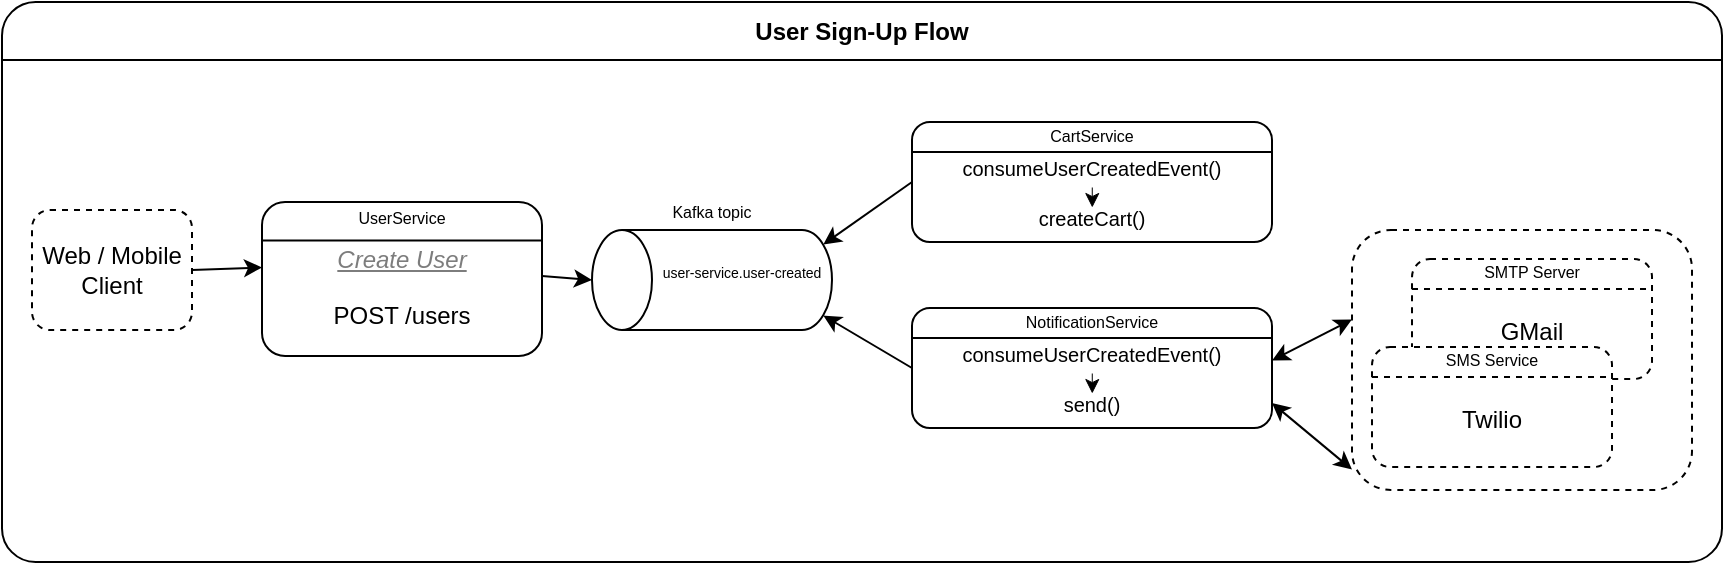 <mxfile version="26.0.9">
  <diagram name="Page-1" id="f3sKI08DT53LdeYLr7_q">
    <mxGraphModel dx="896" dy="567" grid="1" gridSize="10" guides="1" tooltips="1" connect="1" arrows="1" fold="1" page="1" pageScale="1" pageWidth="900" pageHeight="550" math="0" shadow="0" adaptiveColors="none">
      <root>
        <mxCell id="0" />
        <mxCell id="1" parent="0" />
        <mxCell id="NqkqQAfcr6dbnMAMPr-2-13" value="" style="group;movable=0;resizable=0;rotatable=0;deletable=0;editable=0;locked=1;connectable=0;" parent="1" vertex="1" connectable="0">
          <mxGeometry x="40" y="40" width="860" height="280" as="geometry" />
        </mxCell>
        <mxCell id="2V34EGgNrAiiEq9Zb2Lp-47" value="" style="rounded=1;whiteSpace=wrap;html=1;container=0;arcSize=6;movable=1;resizable=1;rotatable=1;deletable=1;editable=1;locked=0;connectable=1;" parent="NqkqQAfcr6dbnMAMPr-2-13" vertex="1">
          <mxGeometry width="860.0" height="280" as="geometry" />
        </mxCell>
        <mxCell id="2V34EGgNrAiiEq9Zb2Lp-48" value="" style="endArrow=none;html=1;rounded=0;exitX=0;exitY=0.25;exitDx=0;exitDy=0;entryX=1;entryY=0.25;entryDx=0;entryDy=0;movable=1;resizable=1;rotatable=1;deletable=1;editable=1;locked=0;connectable=1;" parent="NqkqQAfcr6dbnMAMPr-2-13" edge="1">
          <mxGeometry width="50" height="50" relative="1" as="geometry">
            <mxPoint y="29.05" as="sourcePoint" />
            <mxPoint x="860" y="29.05" as="targetPoint" />
          </mxGeometry>
        </mxCell>
        <mxCell id="2V34EGgNrAiiEq9Zb2Lp-49" value="&lt;b&gt;&lt;font style=&quot;font-size: 12px;&quot;&gt;User Sign-Up Flow&lt;/font&gt;&lt;/b&gt;" style="text;html=1;align=center;verticalAlign=middle;whiteSpace=wrap;rounded=0;fontSize=8;container=0;movable=1;resizable=1;rotatable=1;deletable=1;editable=1;locked=0;connectable=1;" parent="NqkqQAfcr6dbnMAMPr-2-13" vertex="1">
          <mxGeometry width="860.0" height="30" as="geometry" />
        </mxCell>
        <mxCell id="NqkqQAfcr6dbnMAMPr-2-2" value="" style="rounded=1;whiteSpace=wrap;html=1;dashed=1;container=0;movable=1;resizable=1;rotatable=1;deletable=1;editable=1;locked=0;connectable=1;" parent="1" vertex="1">
          <mxGeometry x="745.005" y="168.5" width="120" height="60" as="geometry" />
        </mxCell>
        <mxCell id="NqkqQAfcr6dbnMAMPr-2-3" value="" style="endArrow=none;html=1;rounded=0;exitX=0;exitY=0.25;exitDx=0;exitDy=0;entryX=1;entryY=0.25;entryDx=0;entryDy=0;dashed=1;movable=1;resizable=1;rotatable=1;deletable=1;editable=1;locked=0;connectable=1;" parent="1" source="NqkqQAfcr6dbnMAMPr-2-2" target="NqkqQAfcr6dbnMAMPr-2-2" edge="1">
          <mxGeometry width="50" height="50" relative="1" as="geometry">
            <mxPoint x="755.005" y="188.28" as="sourcePoint" />
            <mxPoint x="805.245" y="148.5" as="targetPoint" />
          </mxGeometry>
        </mxCell>
        <mxCell id="NqkqQAfcr6dbnMAMPr-2-4" value="SMTP Server" style="text;html=1;align=center;verticalAlign=middle;whiteSpace=wrap;rounded=0;fontSize=8;container=0;movable=1;resizable=1;rotatable=1;deletable=1;editable=1;locked=0;connectable=1;" parent="1" vertex="1">
          <mxGeometry x="745.005" y="168.5" width="120" height="13" as="geometry" />
        </mxCell>
        <mxCell id="NqkqQAfcr6dbnMAMPr-2-5" value="GMail" style="text;html=1;align=center;verticalAlign=middle;whiteSpace=wrap;rounded=0;container=0;movable=1;resizable=1;rotatable=1;deletable=1;editable=1;locked=0;connectable=1;" parent="1" vertex="1">
          <mxGeometry x="745.005" y="181.5" width="120" height="47" as="geometry" />
        </mxCell>
        <mxCell id="NqkqQAfcr6dbnMAMPr-2-6" value="" style="rounded=1;whiteSpace=wrap;html=1;dashed=1;container=0;movable=1;resizable=1;rotatable=1;deletable=1;editable=1;locked=0;connectable=1;" parent="1" vertex="1">
          <mxGeometry x="725.005" y="212.5" width="120" height="60" as="geometry" />
        </mxCell>
        <mxCell id="NqkqQAfcr6dbnMAMPr-2-7" value="" style="endArrow=none;html=1;rounded=0;exitX=0;exitY=0.25;exitDx=0;exitDy=0;entryX=1;entryY=0.25;entryDx=0;entryDy=0;dashed=1;movable=1;resizable=1;rotatable=1;deletable=1;editable=1;locked=0;connectable=1;" parent="1" source="NqkqQAfcr6dbnMAMPr-2-6" target="NqkqQAfcr6dbnMAMPr-2-6" edge="1">
          <mxGeometry width="50" height="50" relative="1" as="geometry">
            <mxPoint x="735.005" y="232.28" as="sourcePoint" />
            <mxPoint x="785.245" y="192.5" as="targetPoint" />
          </mxGeometry>
        </mxCell>
        <mxCell id="NqkqQAfcr6dbnMAMPr-2-8" value="SMS Service" style="text;html=1;align=center;verticalAlign=middle;whiteSpace=wrap;rounded=0;fontSize=8;container=0;movable=1;resizable=1;rotatable=1;deletable=1;editable=1;locked=0;connectable=1;" parent="1" vertex="1">
          <mxGeometry x="725.005" y="212.5" width="120" height="13" as="geometry" />
        </mxCell>
        <mxCell id="NqkqQAfcr6dbnMAMPr-2-9" value="Twilio" style="text;html=1;align=center;verticalAlign=middle;whiteSpace=wrap;rounded=0;container=0;movable=1;resizable=1;rotatable=1;deletable=1;editable=1;locked=0;connectable=1;" parent="1" vertex="1">
          <mxGeometry x="725.005" y="225.5" width="120" height="47" as="geometry" />
        </mxCell>
        <mxCell id="NqkqQAfcr6dbnMAMPr-2-10" value="" style="rounded=1;whiteSpace=wrap;html=1;dashed=1;container=0;fillColor=none;movable=1;resizable=1;rotatable=1;deletable=1;editable=1;locked=0;connectable=1;" parent="1" vertex="1">
          <mxGeometry x="715.005" y="154" width="170" height="130" as="geometry" />
        </mxCell>
        <mxCell id="2V34EGgNrAiiEq9Zb2Lp-1" value="Web / Mobile Client" style="rounded=1;whiteSpace=wrap;html=1;dashed=1;movable=1;resizable=1;rotatable=1;deletable=1;editable=1;locked=0;connectable=1;container=0;" parent="1" vertex="1">
          <mxGeometry x="55" y="144" width="80" height="60" as="geometry" />
        </mxCell>
        <mxCell id="2V34EGgNrAiiEq9Zb2Lp-57" value="" style="endArrow=classic;html=1;rounded=0;exitX=1;exitY=0.5;exitDx=0;exitDy=0;entryX=0;entryY=0.75;entryDx=0;entryDy=0;movable=1;resizable=1;rotatable=1;deletable=1;editable=1;locked=0;connectable=1;" parent="1" source="2V34EGgNrAiiEq9Zb2Lp-1" target="1lA_1r3BkAD7saFvyp8a-6" edge="1">
          <mxGeometry width="50" height="50" relative="1" as="geometry">
            <mxPoint x="125" y="254" as="sourcePoint" />
            <mxPoint x="175" y="204" as="targetPoint" />
          </mxGeometry>
        </mxCell>
        <mxCell id="2V34EGgNrAiiEq9Zb2Lp-59" value="" style="endArrow=classic;html=1;rounded=0;exitX=0;exitY=0.5;exitDx=0;exitDy=0;entryX=0.855;entryY=1;entryDx=0;entryDy=-4.35;entryPerimeter=0;movable=1;resizable=1;rotatable=1;deletable=1;editable=1;locked=0;connectable=1;" parent="1" source="2V34EGgNrAiiEq9Zb2Lp-15" target="2V34EGgNrAiiEq9Zb2Lp-9" edge="1">
          <mxGeometry width="50" height="50" relative="1" as="geometry">
            <mxPoint x="435" y="264" as="sourcePoint" />
            <mxPoint x="485" y="214" as="targetPoint" />
          </mxGeometry>
        </mxCell>
        <mxCell id="2V34EGgNrAiiEq9Zb2Lp-60" value="" style="endArrow=classic;html=1;rounded=0;exitX=0;exitY=0.5;exitDx=0;exitDy=0;entryX=0.145;entryY=1;entryDx=0;entryDy=-4.35;entryPerimeter=0;movable=1;resizable=1;rotatable=1;deletable=1;editable=1;locked=0;connectable=1;" parent="1" source="2V34EGgNrAiiEq9Zb2Lp-23" target="2V34EGgNrAiiEq9Zb2Lp-9" edge="1">
          <mxGeometry width="50" height="50" relative="1" as="geometry">
            <mxPoint x="455" y="224" as="sourcePoint" />
            <mxPoint x="411" y="261" as="targetPoint" />
          </mxGeometry>
        </mxCell>
        <mxCell id="2V34EGgNrAiiEq9Zb2Lp-63" value="" style="endArrow=classic;startArrow=classic;html=1;rounded=0;exitX=1;exitY=0.75;exitDx=0;exitDy=0;entryX=0;entryY=0.25;entryDx=0;entryDy=0;movable=1;resizable=1;rotatable=1;deletable=1;editable=1;locked=0;connectable=1;" parent="1" source="2V34EGgNrAiiEq9Zb2Lp-26" edge="1">
          <mxGeometry width="50" height="50" relative="1" as="geometry">
            <mxPoint x="625" y="324" as="sourcePoint" />
            <mxPoint x="715" y="198.75" as="targetPoint" />
          </mxGeometry>
        </mxCell>
        <mxCell id="2V34EGgNrAiiEq9Zb2Lp-64" value="" style="endArrow=classic;startArrow=classic;html=1;rounded=0;exitX=1;exitY=0.5;exitDx=0;exitDy=0;entryX=0;entryY=0.25;entryDx=0;entryDy=0;movable=1;resizable=1;rotatable=1;deletable=1;editable=1;locked=0;connectable=1;" parent="1" source="2V34EGgNrAiiEq9Zb2Lp-28" edge="1">
          <mxGeometry width="50" height="50" relative="1" as="geometry">
            <mxPoint x="685" y="229" as="sourcePoint" />
            <mxPoint x="715" y="273.75" as="targetPoint" />
          </mxGeometry>
        </mxCell>
        <mxCell id="2V34EGgNrAiiEq9Zb2Lp-58" value="" style="endArrow=classic;html=1;rounded=0;exitX=1;exitY=0;exitDx=0;exitDy=0;entryX=0.5;entryY=0;entryDx=0;entryDy=0;entryPerimeter=0;movable=1;resizable=1;rotatable=1;deletable=1;editable=1;locked=0;connectable=1;" parent="1" edge="1" target="2V34EGgNrAiiEq9Zb2Lp-9" source="1lA_1r3BkAD7saFvyp8a-5">
          <mxGeometry width="50" height="50" relative="1" as="geometry">
            <mxPoint x="320" y="440" as="sourcePoint" />
            <mxPoint x="360" y="440" as="targetPoint" />
          </mxGeometry>
        </mxCell>
        <mxCell id="2V34EGgNrAiiEq9Zb2Lp-9" value="" style="shape=cylinder3;whiteSpace=wrap;html=1;boundedLbl=1;backgroundOutline=1;size=15;direction=north;movable=1;resizable=1;rotatable=1;deletable=1;editable=1;locked=0;connectable=1;container=0;" parent="1" vertex="1">
          <mxGeometry x="335" y="154" width="120" height="50" as="geometry" />
        </mxCell>
        <mxCell id="2V34EGgNrAiiEq9Zb2Lp-10" value="&lt;font style=&quot;font-size: 8px;&quot;&gt;Kafka topic&lt;/font&gt;" style="text;html=1;align=center;verticalAlign=middle;whiteSpace=wrap;rounded=0;movable=1;resizable=1;rotatable=1;deletable=1;editable=1;locked=0;connectable=1;container=0;" parent="1" vertex="1">
          <mxGeometry x="335" y="134" width="120" height="20" as="geometry" />
        </mxCell>
        <mxCell id="2V34EGgNrAiiEq9Zb2Lp-12" value="&lt;font style=&quot;font-size: 7px;&quot;&gt;user-service.user-created&lt;/font&gt;" style="text;html=1;align=center;verticalAlign=middle;whiteSpace=wrap;rounded=0;movable=1;resizable=1;rotatable=1;deletable=1;editable=1;locked=0;connectable=1;container=0;" parent="1" vertex="1">
          <mxGeometry x="365" y="169" width="90" height="10" as="geometry" />
        </mxCell>
        <mxCell id="2V34EGgNrAiiEq9Zb2Lp-15" value="" style="rounded=1;whiteSpace=wrap;html=1;container=0;movable=1;resizable=1;rotatable=1;deletable=1;editable=1;locked=0;connectable=1;" parent="1" vertex="1">
          <mxGeometry x="495" y="100" width="180" height="60" as="geometry" />
        </mxCell>
        <mxCell id="2V34EGgNrAiiEq9Zb2Lp-16" value="" style="endArrow=none;html=1;rounded=0;exitX=0;exitY=0.25;exitDx=0;exitDy=0;entryX=1;entryY=0.25;entryDx=0;entryDy=0;movable=1;resizable=1;rotatable=1;deletable=1;editable=1;locked=0;connectable=1;" parent="1" source="2V34EGgNrAiiEq9Zb2Lp-15" target="2V34EGgNrAiiEq9Zb2Lp-15" edge="1">
          <mxGeometry width="50" height="50" relative="1" as="geometry">
            <mxPoint x="510.0" y="119.78" as="sourcePoint" />
            <mxPoint x="585.36" y="80" as="targetPoint" />
          </mxGeometry>
        </mxCell>
        <mxCell id="2V34EGgNrAiiEq9Zb2Lp-17" value="CartService" style="text;html=1;align=center;verticalAlign=middle;whiteSpace=wrap;rounded=0;fontSize=8;container=0;movable=1;resizable=1;rotatable=1;deletable=1;editable=1;locked=0;connectable=1;" parent="1" vertex="1">
          <mxGeometry x="495" y="100" width="180" height="13" as="geometry" />
        </mxCell>
        <mxCell id="2V34EGgNrAiiEq9Zb2Lp-18" value="consumeUserCreatedEvent()" style="text;html=1;align=center;verticalAlign=middle;whiteSpace=wrap;rounded=0;container=0;fontSize=10;movable=1;resizable=1;rotatable=1;deletable=1;editable=1;locked=0;connectable=1;" parent="1" vertex="1">
          <mxGeometry x="495" y="115" width="180" height="15" as="geometry" />
        </mxCell>
        <mxCell id="2V34EGgNrAiiEq9Zb2Lp-19" style="edgeStyle=orthogonalEdgeStyle;orthogonalLoop=1;jettySize=auto;html=1;exitX=0.5;exitY=1;exitDx=0;exitDy=0;rounded=1;curved=0;strokeWidth=0.5;shadow=0;flowAnimation=0;movable=1;resizable=1;rotatable=1;deletable=1;editable=1;locked=0;connectable=1;" parent="1" edge="1">
          <mxGeometry relative="1" as="geometry">
            <mxPoint x="584.89" y="132.5" as="sourcePoint" />
            <mxPoint x="584.89" y="142.5" as="targetPoint" />
          </mxGeometry>
        </mxCell>
        <mxCell id="2V34EGgNrAiiEq9Zb2Lp-20" value="createCart()" style="text;html=1;align=center;verticalAlign=middle;whiteSpace=wrap;rounded=0;container=0;fontSize=10;movable=1;resizable=1;rotatable=1;deletable=1;editable=1;locked=0;connectable=1;" parent="1" vertex="1">
          <mxGeometry x="495" y="140" width="180" height="15" as="geometry" />
        </mxCell>
        <mxCell id="2V34EGgNrAiiEq9Zb2Lp-23" value="" style="rounded=1;whiteSpace=wrap;html=1;container=0;movable=1;resizable=1;rotatable=1;deletable=1;editable=1;locked=0;connectable=1;" parent="1" vertex="1">
          <mxGeometry x="495" y="193" width="180" height="60" as="geometry" />
        </mxCell>
        <mxCell id="2V34EGgNrAiiEq9Zb2Lp-24" value="" style="endArrow=none;html=1;rounded=0;exitX=0;exitY=0.25;exitDx=0;exitDy=0;entryX=1;entryY=0.25;entryDx=0;entryDy=0;movable=1;resizable=1;rotatable=1;deletable=1;editable=1;locked=0;connectable=1;" parent="1" source="2V34EGgNrAiiEq9Zb2Lp-23" target="2V34EGgNrAiiEq9Zb2Lp-23" edge="1">
          <mxGeometry width="50" height="50" relative="1" as="geometry">
            <mxPoint x="510.0" y="212.78" as="sourcePoint" />
            <mxPoint x="585.36" y="173" as="targetPoint" />
          </mxGeometry>
        </mxCell>
        <mxCell id="2V34EGgNrAiiEq9Zb2Lp-25" value="NotificationService" style="text;html=1;align=center;verticalAlign=middle;whiteSpace=wrap;rounded=0;fontSize=8;container=0;movable=1;resizable=1;rotatable=1;deletable=1;editable=1;locked=0;connectable=1;" parent="1" vertex="1">
          <mxGeometry x="495" y="193" width="180" height="13" as="geometry" />
        </mxCell>
        <mxCell id="2V34EGgNrAiiEq9Zb2Lp-26" value="consumeUserCreatedEvent()" style="text;html=1;align=center;verticalAlign=middle;whiteSpace=wrap;rounded=0;container=0;fontSize=10;movable=1;resizable=1;rotatable=1;deletable=1;editable=1;locked=0;connectable=1;" parent="1" vertex="1">
          <mxGeometry x="495" y="208" width="180" height="15" as="geometry" />
        </mxCell>
        <mxCell id="2V34EGgNrAiiEq9Zb2Lp-27" style="edgeStyle=orthogonalEdgeStyle;orthogonalLoop=1;jettySize=auto;html=1;exitX=0.5;exitY=1;exitDx=0;exitDy=0;rounded=1;curved=0;strokeWidth=0.5;shadow=0;flowAnimation=0;movable=1;resizable=1;rotatable=1;deletable=1;editable=1;locked=0;connectable=1;" parent="1" edge="1">
          <mxGeometry relative="1" as="geometry">
            <mxPoint x="584.89" y="225.5" as="sourcePoint" />
            <mxPoint x="584.89" y="235.5" as="targetPoint" />
          </mxGeometry>
        </mxCell>
        <mxCell id="2V34EGgNrAiiEq9Zb2Lp-28" value="send()" style="text;html=1;align=center;verticalAlign=middle;whiteSpace=wrap;rounded=0;container=0;fontSize=10;movable=1;resizable=1;rotatable=1;deletable=1;editable=1;locked=0;connectable=1;" parent="1" vertex="1">
          <mxGeometry x="495" y="233" width="180" height="15" as="geometry" />
        </mxCell>
        <mxCell id="1lA_1r3BkAD7saFvyp8a-1" value="" style="group" vertex="1" connectable="0" parent="1">
          <mxGeometry x="170" y="140" width="140" height="77" as="geometry" />
        </mxCell>
        <mxCell id="1lA_1r3BkAD7saFvyp8a-2" value="" style="rounded=1;whiteSpace=wrap;html=1;container=0;" vertex="1" parent="1lA_1r3BkAD7saFvyp8a-1">
          <mxGeometry width="140" height="77" as="geometry" />
        </mxCell>
        <mxCell id="1lA_1r3BkAD7saFvyp8a-3" value="" style="endArrow=none;html=1;rounded=0;exitX=0;exitY=0.25;exitDx=0;exitDy=0;entryX=1;entryY=0.25;entryDx=0;entryDy=0;" edge="1" parent="1lA_1r3BkAD7saFvyp8a-1" source="1lA_1r3BkAD7saFvyp8a-2" target="1lA_1r3BkAD7saFvyp8a-2">
          <mxGeometry width="50" height="50" relative="1" as="geometry">
            <mxPoint x="10.0" y="19.78" as="sourcePoint" />
            <mxPoint x="60.24" y="-20" as="targetPoint" />
          </mxGeometry>
        </mxCell>
        <mxCell id="1lA_1r3BkAD7saFvyp8a-4" value="UserService" style="text;html=1;align=center;verticalAlign=middle;whiteSpace=wrap;rounded=0;fontSize=8;container=0;" vertex="1" parent="1lA_1r3BkAD7saFvyp8a-1">
          <mxGeometry y="1" width="140" height="13" as="geometry" />
        </mxCell>
        <mxCell id="1lA_1r3BkAD7saFvyp8a-5" value="POST /users" style="text;html=1;align=center;verticalAlign=middle;whiteSpace=wrap;rounded=0;container=0;" vertex="1" parent="1lA_1r3BkAD7saFvyp8a-1">
          <mxGeometry y="37" width="140" height="39" as="geometry" />
        </mxCell>
        <mxCell id="1lA_1r3BkAD7saFvyp8a-6" value="&lt;i&gt;&lt;u&gt;Create User&lt;/u&gt;&lt;/i&gt;" style="text;html=1;align=center;verticalAlign=middle;whiteSpace=wrap;rounded=0;fillColor=none;gradientColor=none;dashed=1;fontColor=#7D7D7D;" vertex="1" parent="1lA_1r3BkAD7saFvyp8a-1">
          <mxGeometry y="20" width="140" height="17" as="geometry" />
        </mxCell>
      </root>
    </mxGraphModel>
  </diagram>
</mxfile>

